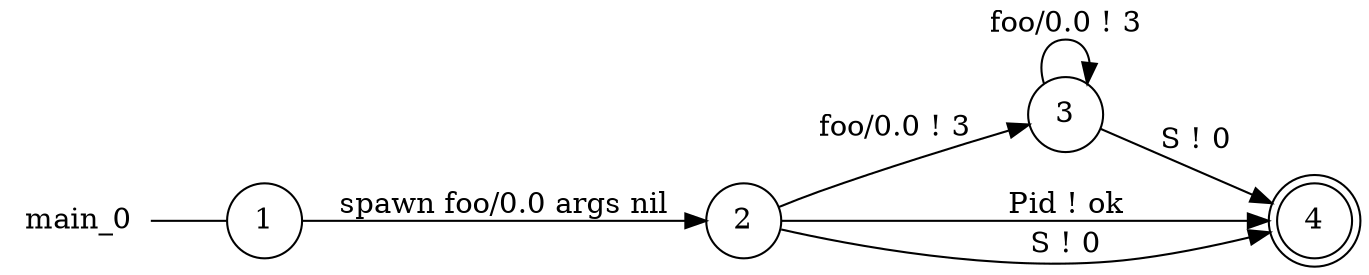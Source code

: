 digraph main_0 {
	rankdir="LR";
	n_0 [label="main_0", shape="plaintext"];
	n_1 [id="1", shape=circle, label="1"];
	n_0 -> n_1 [arrowhead=none];
	n_2 [id="3", shape=circle, label="3"];
	n_3 [id="2", shape=doublecircle, label="4"];
	n_4 [id="5", shape=circle, label="2"];

	n_2 -> n_3 [id="[$e|7]", label="S ! 0"];
	n_4 -> n_3 [id="[$e|5]", label="Pid ! ok"];
	n_4 -> n_3 [id="[$e|6]", label="S ! 0"];
	n_4 -> n_2 [id="[$e|0]", label="foo/0.0 ! 3"];
	n_1 -> n_4 [id="[$e|2]", label="spawn foo/0.0 args nil"];
	n_2 -> n_2 [id="[$e|4]", label="foo/0.0 ! 3"];
}
